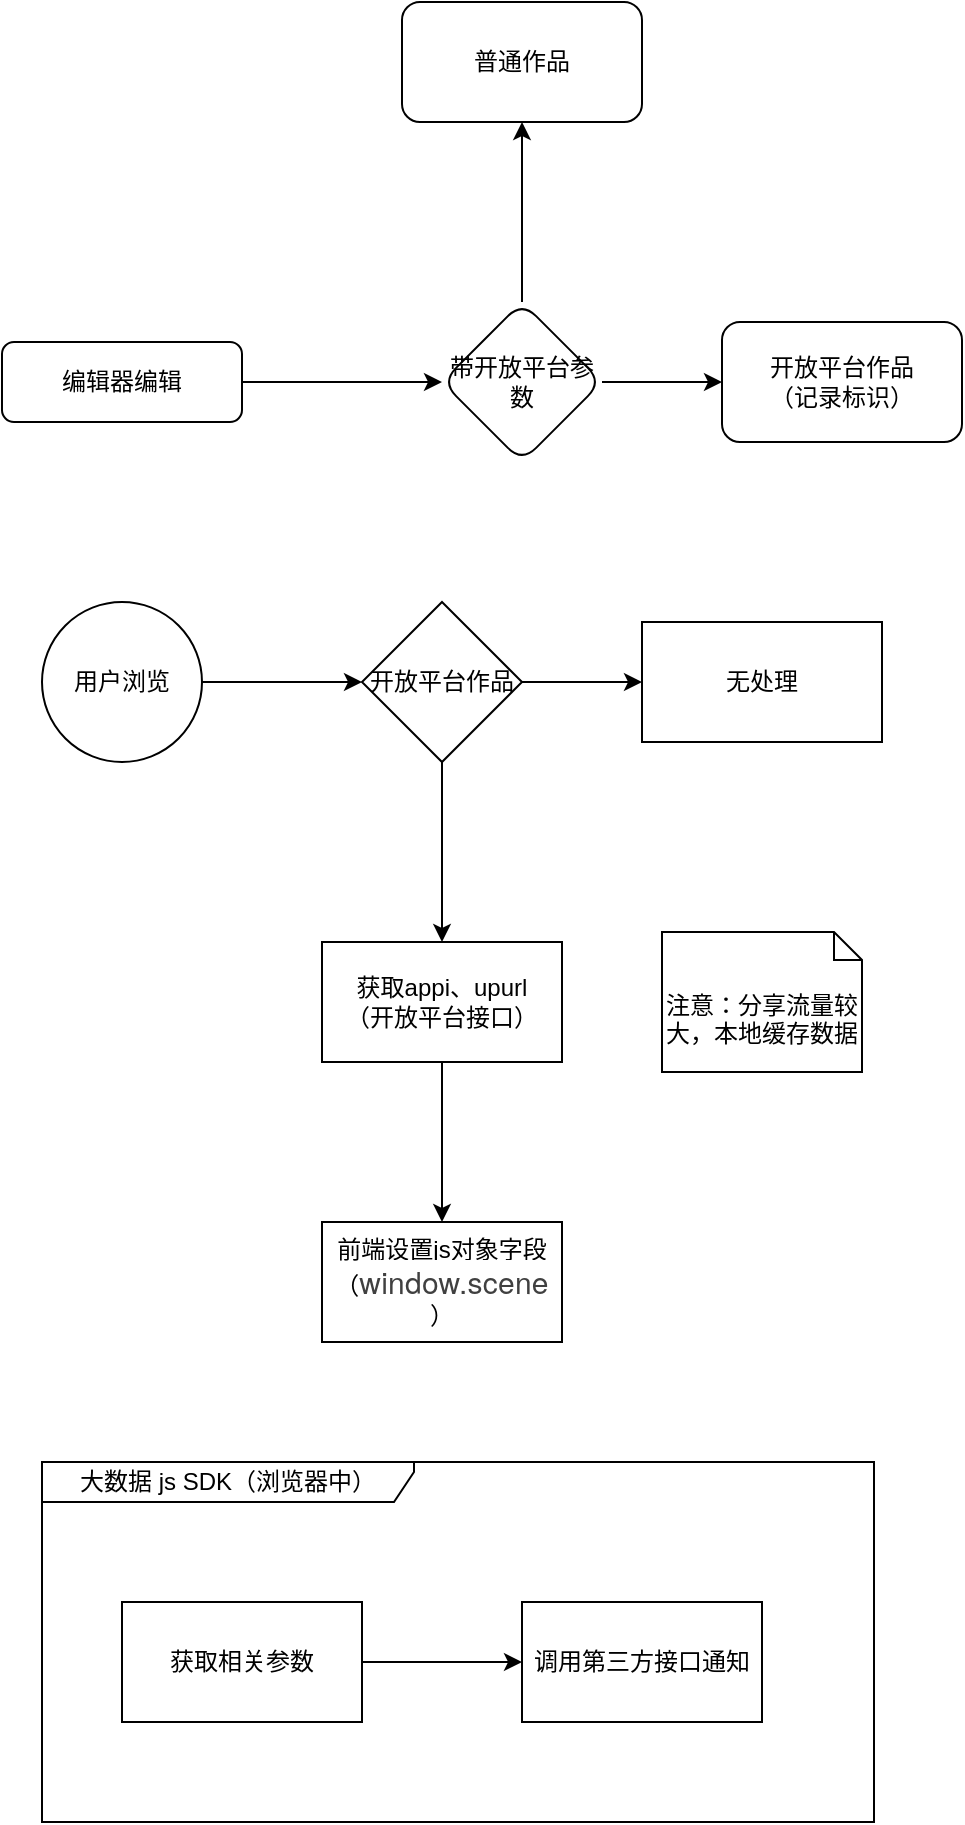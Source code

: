 <mxfile version="13.5.9" type="github">
  <diagram id="C5RBs43oDa-KdzZeNtuy" name="Page-1">
    <mxGraphModel dx="1422" dy="1933" grid="1" gridSize="10" guides="1" tooltips="1" connect="1" arrows="1" fold="1" page="1" pageScale="1" pageWidth="827" pageHeight="1169" math="0" shadow="0">
      <root>
        <mxCell id="WIyWlLk6GJQsqaUBKTNV-0" />
        <mxCell id="WIyWlLk6GJQsqaUBKTNV-1" parent="WIyWlLk6GJQsqaUBKTNV-0" />
        <mxCell id="PvOZdln1H-io0vOfgRiG-19" value="" style="edgeStyle=orthogonalEdgeStyle;rounded=0;orthogonalLoop=1;jettySize=auto;html=1;" edge="1" parent="WIyWlLk6GJQsqaUBKTNV-1" source="WIyWlLk6GJQsqaUBKTNV-3" target="PvOZdln1H-io0vOfgRiG-18">
          <mxGeometry relative="1" as="geometry" />
        </mxCell>
        <mxCell id="WIyWlLk6GJQsqaUBKTNV-3" value="编辑器编辑" style="rounded=1;whiteSpace=wrap;html=1;fontSize=12;glass=0;strokeWidth=1;shadow=0;" parent="WIyWlLk6GJQsqaUBKTNV-1" vertex="1">
          <mxGeometry x="184" y="150" width="120" height="40" as="geometry" />
        </mxCell>
        <mxCell id="PvOZdln1H-io0vOfgRiG-4" value="" style="edgeStyle=orthogonalEdgeStyle;rounded=0;orthogonalLoop=1;jettySize=auto;html=1;" edge="1" parent="WIyWlLk6GJQsqaUBKTNV-1" source="PvOZdln1H-io0vOfgRiG-0" target="PvOZdln1H-io0vOfgRiG-3">
          <mxGeometry relative="1" as="geometry" />
        </mxCell>
        <mxCell id="PvOZdln1H-io0vOfgRiG-0" value="用户浏览" style="ellipse;whiteSpace=wrap;html=1;aspect=fixed;" vertex="1" parent="WIyWlLk6GJQsqaUBKTNV-1">
          <mxGeometry x="204" y="280" width="80" height="80" as="geometry" />
        </mxCell>
        <mxCell id="PvOZdln1H-io0vOfgRiG-6" value="" style="edgeStyle=orthogonalEdgeStyle;rounded=0;orthogonalLoop=1;jettySize=auto;html=1;" edge="1" parent="WIyWlLk6GJQsqaUBKTNV-1" source="PvOZdln1H-io0vOfgRiG-3" target="PvOZdln1H-io0vOfgRiG-5">
          <mxGeometry relative="1" as="geometry" />
        </mxCell>
        <mxCell id="PvOZdln1H-io0vOfgRiG-10" value="" style="edgeStyle=orthogonalEdgeStyle;rounded=0;orthogonalLoop=1;jettySize=auto;html=1;" edge="1" parent="WIyWlLk6GJQsqaUBKTNV-1" source="PvOZdln1H-io0vOfgRiG-3" target="PvOZdln1H-io0vOfgRiG-9">
          <mxGeometry relative="1" as="geometry" />
        </mxCell>
        <mxCell id="PvOZdln1H-io0vOfgRiG-3" value="开放平台作品" style="rhombus;whiteSpace=wrap;html=1;" vertex="1" parent="WIyWlLk6GJQsqaUBKTNV-1">
          <mxGeometry x="364" y="280" width="80" height="80" as="geometry" />
        </mxCell>
        <mxCell id="PvOZdln1H-io0vOfgRiG-5" value="无处理" style="whiteSpace=wrap;html=1;" vertex="1" parent="WIyWlLk6GJQsqaUBKTNV-1">
          <mxGeometry x="504" y="290" width="120" height="60" as="geometry" />
        </mxCell>
        <mxCell id="PvOZdln1H-io0vOfgRiG-12" value="" style="edgeStyle=orthogonalEdgeStyle;rounded=0;orthogonalLoop=1;jettySize=auto;html=1;" edge="1" parent="WIyWlLk6GJQsqaUBKTNV-1" source="PvOZdln1H-io0vOfgRiG-9" target="PvOZdln1H-io0vOfgRiG-11">
          <mxGeometry relative="1" as="geometry" />
        </mxCell>
        <mxCell id="PvOZdln1H-io0vOfgRiG-9" value="获取appi、upurl&lt;br&gt;（开放平台接口）" style="whiteSpace=wrap;html=1;" vertex="1" parent="WIyWlLk6GJQsqaUBKTNV-1">
          <mxGeometry x="344" y="450" width="120" height="60" as="geometry" />
        </mxCell>
        <mxCell id="PvOZdln1H-io0vOfgRiG-11" value="前端设置js对象字段&lt;br&gt;（&lt;span style=&quot;color: rgb(64 , 64 , 64) ; font-family: &amp;#34;helvetica neue&amp;#34; , &amp;#34;helvetica&amp;#34; , &amp;#34;tahoma&amp;#34; , &amp;#34;arial&amp;#34; , &amp;#34;microsoft yahei&amp;#34; , &amp;#34;pingfang sc&amp;#34; , &amp;#34;hiragino sans gb&amp;#34; , &amp;#34;heiti sc&amp;#34; , &amp;#34;wenquanyi micro hei&amp;#34; , sans-serif ; font-size: 15px ; letter-spacing: 0.12px ; background-color: rgb(255 , 255 , 255)&quot;&gt;window.scene&lt;/span&gt;&lt;br&gt;）" style="whiteSpace=wrap;html=1;" vertex="1" parent="WIyWlLk6GJQsqaUBKTNV-1">
          <mxGeometry x="344" y="590" width="120" height="60" as="geometry" />
        </mxCell>
        <mxCell id="PvOZdln1H-io0vOfgRiG-13" value="大数据 js SDK（浏览器中）" style="shape=umlFrame;whiteSpace=wrap;html=1;width=186;height=20;" vertex="1" parent="WIyWlLk6GJQsqaUBKTNV-1">
          <mxGeometry x="204" y="710" width="416" height="180" as="geometry" />
        </mxCell>
        <mxCell id="PvOZdln1H-io0vOfgRiG-17" value="" style="edgeStyle=orthogonalEdgeStyle;rounded=0;orthogonalLoop=1;jettySize=auto;html=1;" edge="1" parent="WIyWlLk6GJQsqaUBKTNV-1" source="PvOZdln1H-io0vOfgRiG-15" target="PvOZdln1H-io0vOfgRiG-16">
          <mxGeometry relative="1" as="geometry" />
        </mxCell>
        <mxCell id="PvOZdln1H-io0vOfgRiG-15" value="获取相关参数" style="rounded=0;whiteSpace=wrap;html=1;" vertex="1" parent="WIyWlLk6GJQsqaUBKTNV-1">
          <mxGeometry x="244" y="780" width="120" height="60" as="geometry" />
        </mxCell>
        <mxCell id="PvOZdln1H-io0vOfgRiG-16" value="调用第三方接口通知" style="whiteSpace=wrap;html=1;rounded=0;" vertex="1" parent="WIyWlLk6GJQsqaUBKTNV-1">
          <mxGeometry x="444" y="780" width="120" height="60" as="geometry" />
        </mxCell>
        <mxCell id="PvOZdln1H-io0vOfgRiG-21" value="" style="edgeStyle=orthogonalEdgeStyle;rounded=0;orthogonalLoop=1;jettySize=auto;html=1;" edge="1" parent="WIyWlLk6GJQsqaUBKTNV-1" source="PvOZdln1H-io0vOfgRiG-18" target="PvOZdln1H-io0vOfgRiG-20">
          <mxGeometry relative="1" as="geometry" />
        </mxCell>
        <mxCell id="PvOZdln1H-io0vOfgRiG-23" value="" style="edgeStyle=orthogonalEdgeStyle;rounded=0;orthogonalLoop=1;jettySize=auto;html=1;" edge="1" parent="WIyWlLk6GJQsqaUBKTNV-1" source="PvOZdln1H-io0vOfgRiG-18" target="PvOZdln1H-io0vOfgRiG-22">
          <mxGeometry relative="1" as="geometry" />
        </mxCell>
        <mxCell id="PvOZdln1H-io0vOfgRiG-18" value="带开放平台参数" style="rhombus;whiteSpace=wrap;html=1;rounded=1;shadow=0;strokeWidth=1;glass=0;" vertex="1" parent="WIyWlLk6GJQsqaUBKTNV-1">
          <mxGeometry x="404" y="130" width="80" height="80" as="geometry" />
        </mxCell>
        <mxCell id="PvOZdln1H-io0vOfgRiG-20" value="开放平台作品&lt;br&gt;（记录标识）" style="whiteSpace=wrap;html=1;rounded=1;shadow=0;strokeWidth=1;glass=0;" vertex="1" parent="WIyWlLk6GJQsqaUBKTNV-1">
          <mxGeometry x="544" y="140" width="120" height="60" as="geometry" />
        </mxCell>
        <mxCell id="PvOZdln1H-io0vOfgRiG-22" value="普通作品" style="whiteSpace=wrap;html=1;rounded=1;shadow=0;strokeWidth=1;glass=0;" vertex="1" parent="WIyWlLk6GJQsqaUBKTNV-1">
          <mxGeometry x="384" y="-20" width="120" height="60" as="geometry" />
        </mxCell>
        <mxCell id="PvOZdln1H-io0vOfgRiG-24" value="&lt;br&gt;&lt;br&gt;注意：分享流量较大，本地缓存数据" style="shape=note;whiteSpace=wrap;html=1;size=14;verticalAlign=top;align=left;spacingTop=-6;" vertex="1" parent="WIyWlLk6GJQsqaUBKTNV-1">
          <mxGeometry x="514" y="445" width="100" height="70" as="geometry" />
        </mxCell>
      </root>
    </mxGraphModel>
  </diagram>
</mxfile>
